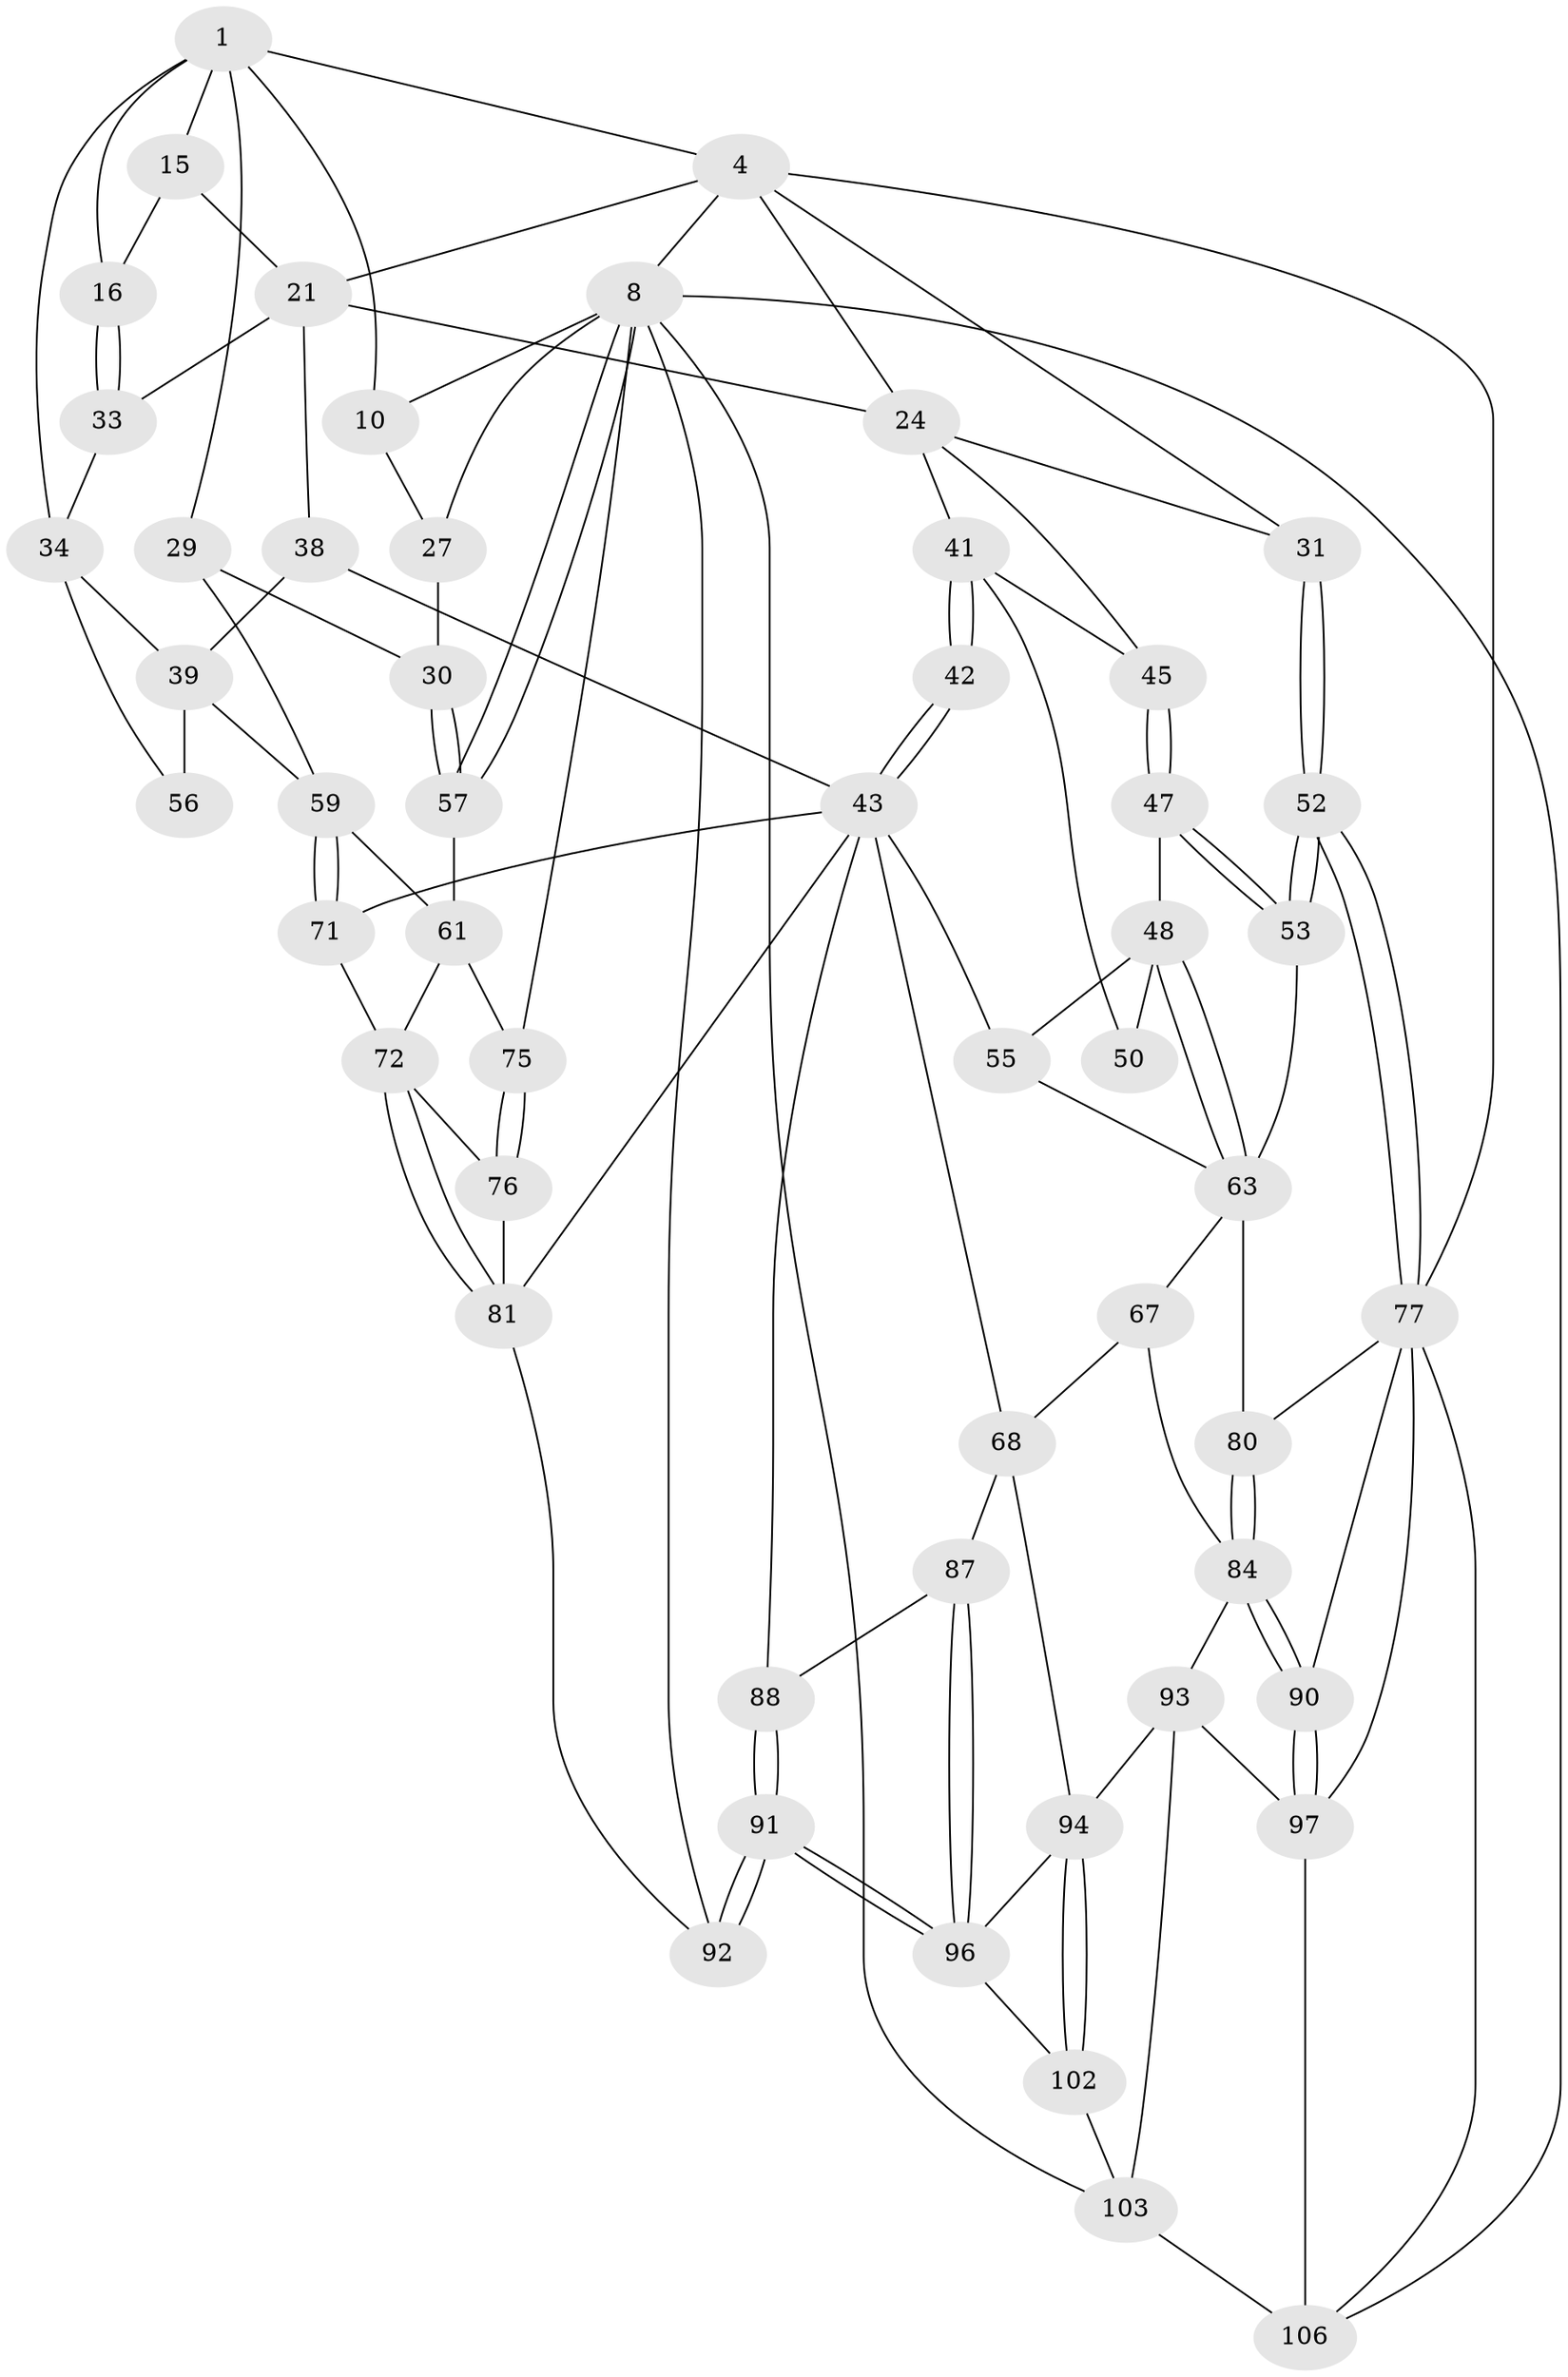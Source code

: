 // original degree distribution, {3: 0.018691588785046728, 4: 0.22429906542056074, 5: 0.5607476635514018, 6: 0.19626168224299065}
// Generated by graph-tools (version 1.1) at 2025/21/03/04/25 18:21:19]
// undirected, 53 vertices, 120 edges
graph export_dot {
graph [start="1"]
  node [color=gray90,style=filled];
  1 [pos="+0.20727122637782996+0",super="+11+2"];
  4 [pos="+0.6788629425725866+0",super="+5+19"];
  8 [pos="+0+0",super="+9+89"];
  10 [pos="+0.15364267192834752+0",super="+13"];
  15 [pos="+0.2817640380265953+0.09587668514811562"];
  16 [pos="+0.2170436815850725+0.1235992816229379"];
  21 [pos="+0.45015842547591517+0.19288952205673032",super="+22+37"];
  24 [pos="+0.8371502587295606+0",super="+32+25"];
  27 [pos="+0.10935219129321459+0.12083608268611386"];
  29 [pos="+0.10706295880613341+0.3455734785665162"];
  30 [pos="+0+0.26342911223533605"];
  31 [pos="+1+0.44732102562673814"];
  33 [pos="+0.3522494185757672+0.24732132951903532"];
  34 [pos="+0.2316906391167708+0.2128351413954667",super="+35+36"];
  38 [pos="+0.489209395472424+0.4550293579846044"];
  39 [pos="+0.48079657270913195+0.45254175877941366",super="+40+58"];
  41 [pos="+0.6559914418408425+0.2644168370058649",super="+46"];
  42 [pos="+0.6603628841627451+0.2979447538996953"];
  43 [pos="+0.5814561167761684+0.44662764694643725",super="+44"];
  45 [pos="+0.8019214041246524+0.2217975530430411"];
  47 [pos="+0.8238376975892446+0.3761353018604947"];
  48 [pos="+0.7676069800950573+0.40598647794469667",super="+49"];
  50 [pos="+0.7255409807097801+0.39586651240501153"];
  52 [pos="+1+0.4672748996953163"];
  53 [pos="+1+0.4732133106533598",super="+65"];
  55 [pos="+0.6225776836044733+0.4537650988294114"];
  56 [pos="+0.2849692003915635+0.3628714550773421"];
  57 [pos="+0+0.26457238816362527"];
  59 [pos="+0.20804922736778514+0.557494241639594",super="+60"];
  61 [pos="+0.05990602050416646+0.5132300471962091",super="+62"];
  63 [pos="+0.7817526010462157+0.5029220636624069",super="+64"];
  67 [pos="+0.6207632246317328+0.6970360065622282"];
  68 [pos="+0.6177104085280555+0.6977477760782298",super="+86"];
  71 [pos="+0.22824580606482656+0.6152243342978844"];
  72 [pos="+0.22619113126046944+0.6191430216613542",super="+73"];
  75 [pos="+0+1"];
  76 [pos="+0+0.7963198641255991"];
  77 [pos="+1+0.7261259051776661",super="+78"];
  80 [pos="+0.8013927403257719+0.6464765975773453"];
  81 [pos="+0.21424370477251967+0.662590832694974",super="+83"];
  84 [pos="+0.7730669519807368+0.8082665972741748",super="+85"];
  87 [pos="+0.5039003785813888+0.8099939322318921"];
  88 [pos="+0.4117548002509805+0.7331877294319893"];
  90 [pos="+0.8047211300503718+0.8215033261605049"];
  91 [pos="+0.357315297413184+0.9139687873825899"];
  92 [pos="+0.20160196754028764+1"];
  93 [pos="+0.6834462186924293+0.8939466175004185",super="+99"];
  94 [pos="+0.624627947955752+0.8551011566904879",super="+95"];
  96 [pos="+0.42322854245467045+0.8944877292675926",super="+101"];
  97 [pos="+0.8209697218282217+0.8466744554006128",super="+98+100"];
  102 [pos="+0.5560977414702127+0.9785471875513302"];
  103 [pos="+0.6104140728079689+1",super="+104"];
  106 [pos="+0.8578894015342775+1",super="+107"];
  1 -- 16;
  1 -- 34 [weight=2];
  1 -- 10;
  1 -- 29;
  1 -- 4 [weight=2];
  1 -- 15;
  4 -- 8;
  4 -- 24 [weight=2];
  4 -- 77;
  4 -- 31;
  4 -- 21;
  8 -- 57;
  8 -- 57;
  8 -- 10;
  8 -- 27;
  8 -- 75;
  8 -- 92;
  8 -- 106;
  8 -- 103;
  10 -- 27;
  15 -- 16;
  15 -- 21;
  16 -- 33;
  16 -- 33;
  21 -- 33;
  21 -- 24;
  21 -- 38;
  24 -- 45;
  24 -- 31;
  24 -- 41;
  27 -- 30;
  29 -- 30;
  29 -- 59;
  30 -- 57;
  30 -- 57;
  31 -- 52;
  31 -- 52;
  33 -- 34;
  34 -- 56;
  34 -- 39;
  38 -- 39;
  38 -- 43;
  39 -- 56 [weight=2];
  39 -- 59;
  41 -- 42 [weight=2];
  41 -- 42;
  41 -- 50 [weight=2];
  41 -- 45;
  42 -- 43;
  42 -- 43;
  43 -- 55;
  43 -- 81;
  43 -- 68;
  43 -- 71;
  43 -- 88;
  45 -- 47;
  45 -- 47;
  47 -- 48;
  47 -- 53;
  47 -- 53;
  48 -- 63;
  48 -- 63;
  48 -- 50;
  48 -- 55;
  52 -- 53;
  52 -- 53;
  52 -- 77;
  52 -- 77;
  53 -- 63 [weight=2];
  55 -- 63;
  57 -- 61;
  59 -- 71;
  59 -- 71;
  59 -- 61;
  61 -- 75;
  61 -- 72;
  63 -- 80;
  63 -- 67;
  67 -- 68;
  67 -- 84;
  68 -- 87;
  68 -- 94;
  71 -- 72;
  72 -- 81;
  72 -- 81;
  72 -- 76;
  75 -- 76;
  75 -- 76;
  76 -- 81;
  77 -- 80;
  77 -- 90;
  77 -- 106;
  77 -- 97;
  80 -- 84;
  80 -- 84;
  81 -- 92;
  84 -- 90;
  84 -- 90;
  84 -- 93;
  87 -- 88;
  87 -- 96;
  87 -- 96;
  88 -- 91;
  88 -- 91;
  90 -- 97;
  90 -- 97;
  91 -- 92;
  91 -- 92;
  91 -- 96;
  91 -- 96;
  93 -- 94;
  93 -- 103;
  93 -- 97;
  94 -- 102;
  94 -- 102;
  94 -- 96;
  96 -- 102;
  97 -- 106 [weight=2];
  102 -- 103;
  103 -- 106;
}
